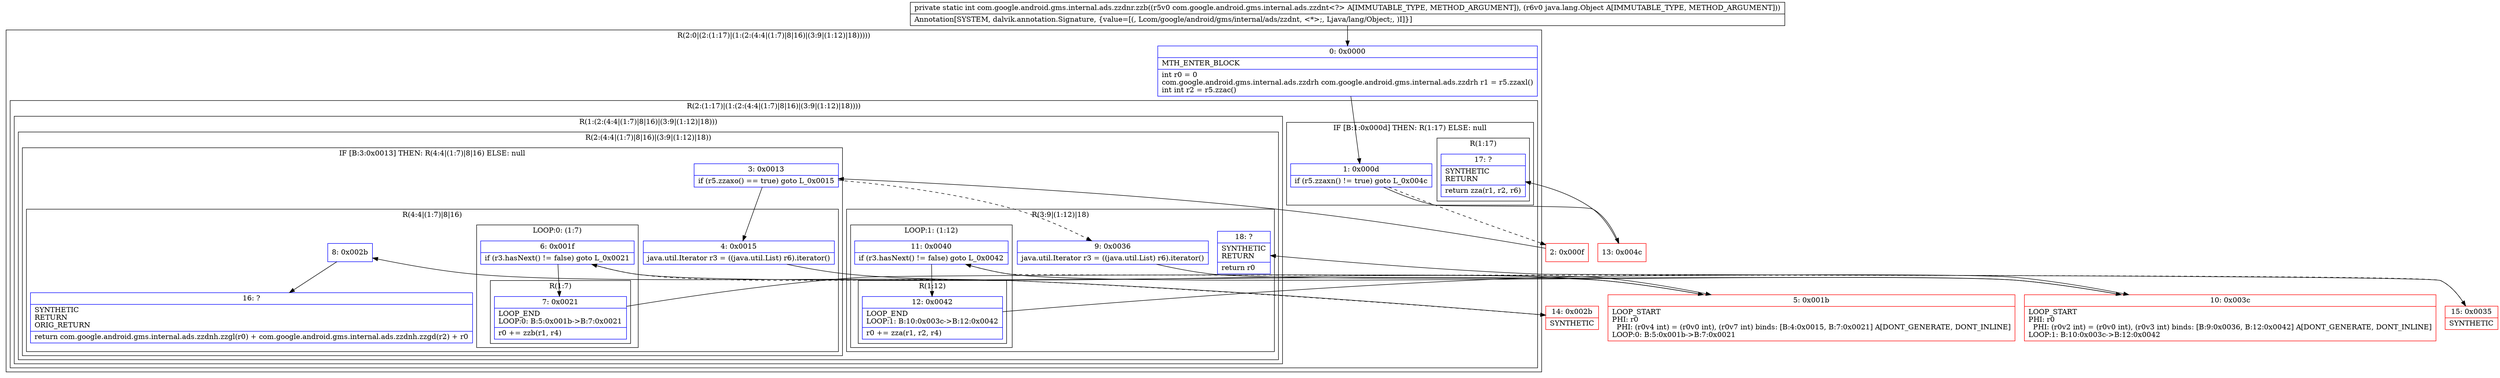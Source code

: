 digraph "CFG forcom.google.android.gms.internal.ads.zzdnr.zzb(Lcom\/google\/android\/gms\/internal\/ads\/zzdnt;Ljava\/lang\/Object;)I" {
subgraph cluster_Region_93409833 {
label = "R(2:0|(2:(1:17)|(1:(2:(4:4|(1:7)|8|16)|(3:9|(1:12)|18)))))";
node [shape=record,color=blue];
Node_0 [shape=record,label="{0\:\ 0x0000|MTH_ENTER_BLOCK\l|int r0 = 0\lcom.google.android.gms.internal.ads.zzdrh com.google.android.gms.internal.ads.zzdrh r1 = r5.zzaxl()\lint int r2 = r5.zzac()\l}"];
subgraph cluster_Region_885468829 {
label = "R(2:(1:17)|(1:(2:(4:4|(1:7)|8|16)|(3:9|(1:12)|18))))";
node [shape=record,color=blue];
subgraph cluster_IfRegion_63234591 {
label = "IF [B:1:0x000d] THEN: R(1:17) ELSE: null";
node [shape=record,color=blue];
Node_1 [shape=record,label="{1\:\ 0x000d|if (r5.zzaxn() != true) goto L_0x004c\l}"];
subgraph cluster_Region_245283311 {
label = "R(1:17)";
node [shape=record,color=blue];
Node_17 [shape=record,label="{17\:\ ?|SYNTHETIC\lRETURN\l|return zza(r1, r2, r6)\l}"];
}
}
subgraph cluster_Region_180094790 {
label = "R(1:(2:(4:4|(1:7)|8|16)|(3:9|(1:12)|18)))";
node [shape=record,color=blue];
subgraph cluster_Region_1300177460 {
label = "R(2:(4:4|(1:7)|8|16)|(3:9|(1:12)|18))";
node [shape=record,color=blue];
subgraph cluster_IfRegion_1078021824 {
label = "IF [B:3:0x0013] THEN: R(4:4|(1:7)|8|16) ELSE: null";
node [shape=record,color=blue];
Node_3 [shape=record,label="{3\:\ 0x0013|if (r5.zzaxo() == true) goto L_0x0015\l}"];
subgraph cluster_Region_1751313566 {
label = "R(4:4|(1:7)|8|16)";
node [shape=record,color=blue];
Node_4 [shape=record,label="{4\:\ 0x0015|java.util.Iterator r3 = ((java.util.List) r6).iterator()\l}"];
subgraph cluster_LoopRegion_1689356493 {
label = "LOOP:0: (1:7)";
node [shape=record,color=blue];
Node_6 [shape=record,label="{6\:\ 0x001f|if (r3.hasNext() != false) goto L_0x0021\l}"];
subgraph cluster_Region_1075711738 {
label = "R(1:7)";
node [shape=record,color=blue];
Node_7 [shape=record,label="{7\:\ 0x0021|LOOP_END\lLOOP:0: B:5:0x001b\-\>B:7:0x0021\l|r0 += zzb(r1, r4)\l}"];
}
}
Node_8 [shape=record,label="{8\:\ 0x002b}"];
Node_16 [shape=record,label="{16\:\ ?|SYNTHETIC\lRETURN\lORIG_RETURN\l|return com.google.android.gms.internal.ads.zzdnh.zzgl(r0) + com.google.android.gms.internal.ads.zzdnh.zzgd(r2) + r0\l}"];
}
}
subgraph cluster_Region_1735256640 {
label = "R(3:9|(1:12)|18)";
node [shape=record,color=blue];
Node_9 [shape=record,label="{9\:\ 0x0036|java.util.Iterator r3 = ((java.util.List) r6).iterator()\l}"];
subgraph cluster_LoopRegion_249378090 {
label = "LOOP:1: (1:12)";
node [shape=record,color=blue];
Node_11 [shape=record,label="{11\:\ 0x0040|if (r3.hasNext() != false) goto L_0x0042\l}"];
subgraph cluster_Region_466594479 {
label = "R(1:12)";
node [shape=record,color=blue];
Node_12 [shape=record,label="{12\:\ 0x0042|LOOP_END\lLOOP:1: B:10:0x003c\-\>B:12:0x0042\l|r0 += zza(r1, r2, r4)\l}"];
}
}
Node_18 [shape=record,label="{18\:\ ?|SYNTHETIC\lRETURN\l|return r0\l}"];
}
}
}
}
}
Node_2 [shape=record,color=red,label="{2\:\ 0x000f}"];
Node_5 [shape=record,color=red,label="{5\:\ 0x001b|LOOP_START\lPHI: r0 \l  PHI: (r0v4 int) = (r0v0 int), (r0v7 int) binds: [B:4:0x0015, B:7:0x0021] A[DONT_GENERATE, DONT_INLINE]\lLOOP:0: B:5:0x001b\-\>B:7:0x0021\l}"];
Node_10 [shape=record,color=red,label="{10\:\ 0x003c|LOOP_START\lPHI: r0 \l  PHI: (r0v2 int) = (r0v0 int), (r0v3 int) binds: [B:9:0x0036, B:12:0x0042] A[DONT_GENERATE, DONT_INLINE]\lLOOP:1: B:10:0x003c\-\>B:12:0x0042\l}"];
Node_13 [shape=record,color=red,label="{13\:\ 0x004c}"];
Node_14 [shape=record,color=red,label="{14\:\ 0x002b|SYNTHETIC\l}"];
Node_15 [shape=record,color=red,label="{15\:\ 0x0035|SYNTHETIC\l}"];
MethodNode[shape=record,label="{private static int com.google.android.gms.internal.ads.zzdnr.zzb((r5v0 com.google.android.gms.internal.ads.zzdnt\<?\> A[IMMUTABLE_TYPE, METHOD_ARGUMENT]), (r6v0 java.lang.Object A[IMMUTABLE_TYPE, METHOD_ARGUMENT]))  | Annotation[SYSTEM, dalvik.annotation.Signature, \{value=[(, Lcom\/google\/android\/gms\/internal\/ads\/zzdnt, \<*\>;, Ljava\/lang\/Object;, )I]\}]\l}"];
MethodNode -> Node_0;
Node_0 -> Node_1;
Node_1 -> Node_2[style=dashed];
Node_1 -> Node_13;
Node_3 -> Node_4;
Node_3 -> Node_9[style=dashed];
Node_4 -> Node_5;
Node_6 -> Node_7;
Node_6 -> Node_14[style=dashed];
Node_7 -> Node_5;
Node_8 -> Node_16;
Node_9 -> Node_10;
Node_11 -> Node_12;
Node_11 -> Node_15[style=dashed];
Node_12 -> Node_10;
Node_2 -> Node_3;
Node_5 -> Node_6;
Node_10 -> Node_11;
Node_13 -> Node_17;
Node_14 -> Node_8;
Node_15 -> Node_18;
}

